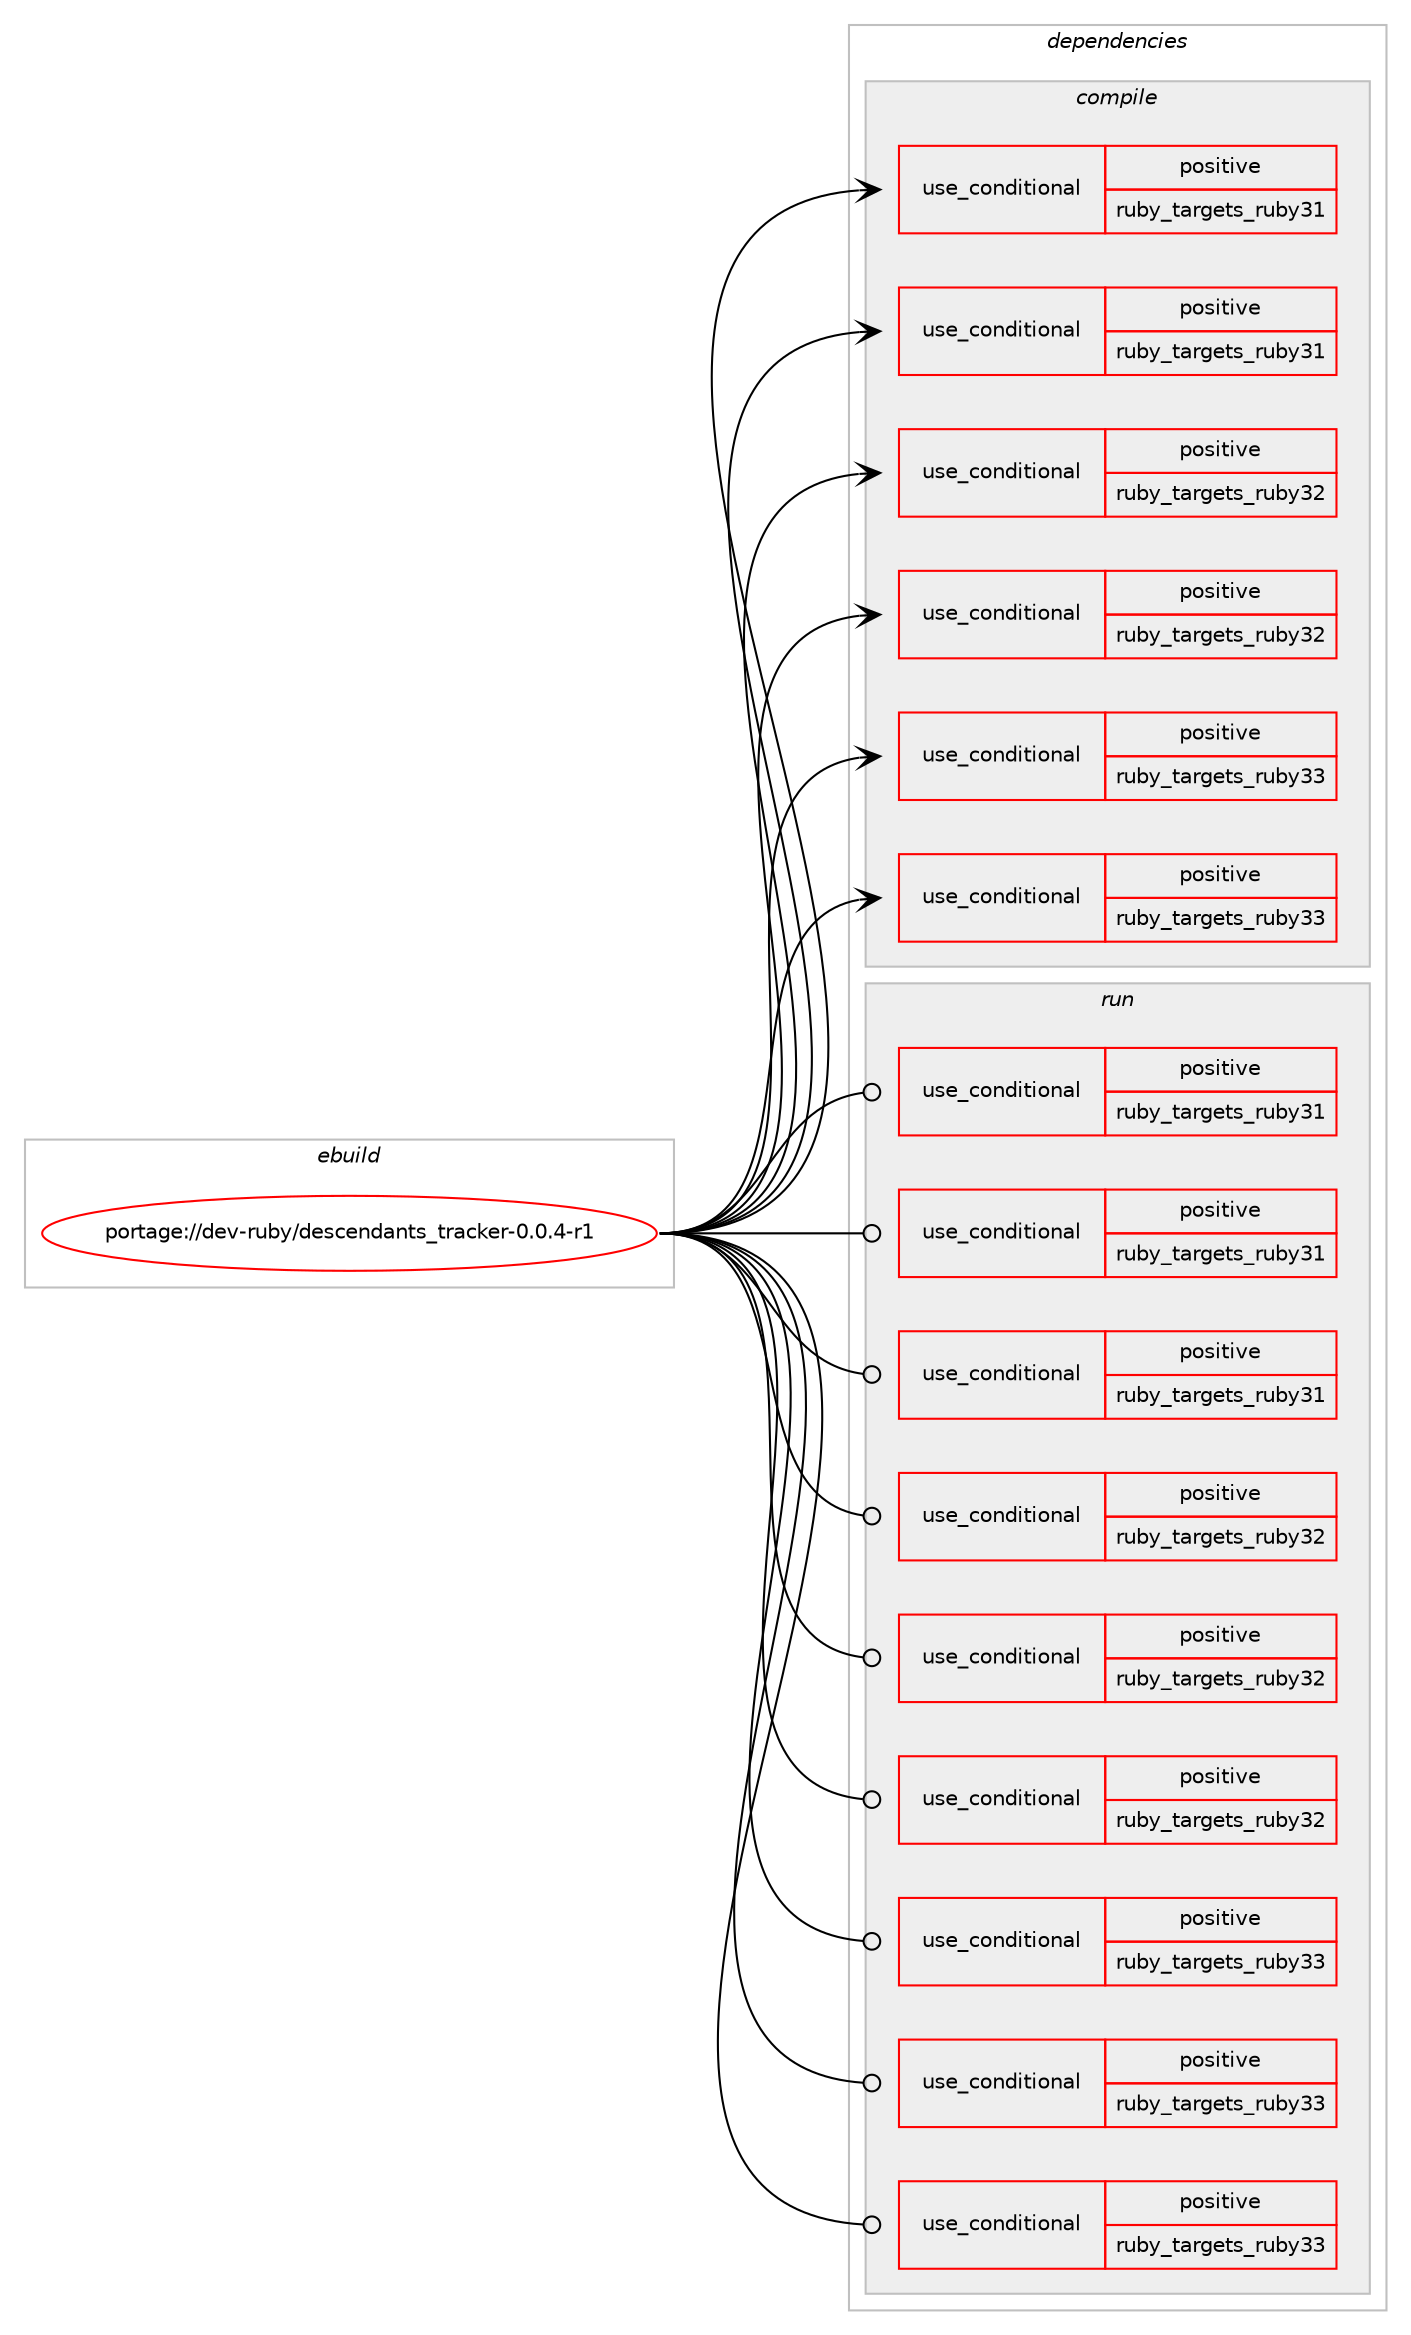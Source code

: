 digraph prolog {

# *************
# Graph options
# *************

newrank=true;
concentrate=true;
compound=true;
graph [rankdir=LR,fontname=Helvetica,fontsize=10,ranksep=1.5];#, ranksep=2.5, nodesep=0.2];
edge  [arrowhead=vee];
node  [fontname=Helvetica,fontsize=10];

# **********
# The ebuild
# **********

subgraph cluster_leftcol {
color=gray;
rank=same;
label=<<i>ebuild</i>>;
id [label="portage://dev-ruby/descendants_tracker-0.0.4-r1", color=red, width=4, href="../dev-ruby/descendants_tracker-0.0.4-r1.svg"];
}

# ****************
# The dependencies
# ****************

subgraph cluster_midcol {
color=gray;
label=<<i>dependencies</i>>;
subgraph cluster_compile {
fillcolor="#eeeeee";
style=filled;
label=<<i>compile</i>>;
subgraph cond45388 {
dependency92365 [label=<<TABLE BORDER="0" CELLBORDER="1" CELLSPACING="0" CELLPADDING="4"><TR><TD ROWSPAN="3" CELLPADDING="10">use_conditional</TD></TR><TR><TD>positive</TD></TR><TR><TD>ruby_targets_ruby31</TD></TR></TABLE>>, shape=none, color=red];
# *** BEGIN UNKNOWN DEPENDENCY TYPE (TODO) ***
# dependency92365 -> package_dependency(portage://dev-ruby/descendants_tracker-0.0.4-r1,install,no,dev-lang,ruby,none,[,,],[slot(3.1)],[])
# *** END UNKNOWN DEPENDENCY TYPE (TODO) ***

}
id:e -> dependency92365:w [weight=20,style="solid",arrowhead="vee"];
subgraph cond45389 {
dependency92366 [label=<<TABLE BORDER="0" CELLBORDER="1" CELLSPACING="0" CELLPADDING="4"><TR><TD ROWSPAN="3" CELLPADDING="10">use_conditional</TD></TR><TR><TD>positive</TD></TR><TR><TD>ruby_targets_ruby31</TD></TR></TABLE>>, shape=none, color=red];
# *** BEGIN UNKNOWN DEPENDENCY TYPE (TODO) ***
# dependency92366 -> package_dependency(portage://dev-ruby/descendants_tracker-0.0.4-r1,install,no,virtual,rubygems,none,[,,],[],[use(enable(ruby_targets_ruby31),negative)])
# *** END UNKNOWN DEPENDENCY TYPE (TODO) ***

}
id:e -> dependency92366:w [weight=20,style="solid",arrowhead="vee"];
subgraph cond45390 {
dependency92367 [label=<<TABLE BORDER="0" CELLBORDER="1" CELLSPACING="0" CELLPADDING="4"><TR><TD ROWSPAN="3" CELLPADDING="10">use_conditional</TD></TR><TR><TD>positive</TD></TR><TR><TD>ruby_targets_ruby32</TD></TR></TABLE>>, shape=none, color=red];
# *** BEGIN UNKNOWN DEPENDENCY TYPE (TODO) ***
# dependency92367 -> package_dependency(portage://dev-ruby/descendants_tracker-0.0.4-r1,install,no,dev-lang,ruby,none,[,,],[slot(3.2)],[])
# *** END UNKNOWN DEPENDENCY TYPE (TODO) ***

}
id:e -> dependency92367:w [weight=20,style="solid",arrowhead="vee"];
subgraph cond45391 {
dependency92368 [label=<<TABLE BORDER="0" CELLBORDER="1" CELLSPACING="0" CELLPADDING="4"><TR><TD ROWSPAN="3" CELLPADDING="10">use_conditional</TD></TR><TR><TD>positive</TD></TR><TR><TD>ruby_targets_ruby32</TD></TR></TABLE>>, shape=none, color=red];
# *** BEGIN UNKNOWN DEPENDENCY TYPE (TODO) ***
# dependency92368 -> package_dependency(portage://dev-ruby/descendants_tracker-0.0.4-r1,install,no,virtual,rubygems,none,[,,],[],[use(enable(ruby_targets_ruby32),negative)])
# *** END UNKNOWN DEPENDENCY TYPE (TODO) ***

}
id:e -> dependency92368:w [weight=20,style="solid",arrowhead="vee"];
subgraph cond45392 {
dependency92369 [label=<<TABLE BORDER="0" CELLBORDER="1" CELLSPACING="0" CELLPADDING="4"><TR><TD ROWSPAN="3" CELLPADDING="10">use_conditional</TD></TR><TR><TD>positive</TD></TR><TR><TD>ruby_targets_ruby33</TD></TR></TABLE>>, shape=none, color=red];
# *** BEGIN UNKNOWN DEPENDENCY TYPE (TODO) ***
# dependency92369 -> package_dependency(portage://dev-ruby/descendants_tracker-0.0.4-r1,install,no,dev-lang,ruby,none,[,,],[slot(3.3)],[])
# *** END UNKNOWN DEPENDENCY TYPE (TODO) ***

}
id:e -> dependency92369:w [weight=20,style="solid",arrowhead="vee"];
subgraph cond45393 {
dependency92370 [label=<<TABLE BORDER="0" CELLBORDER="1" CELLSPACING="0" CELLPADDING="4"><TR><TD ROWSPAN="3" CELLPADDING="10">use_conditional</TD></TR><TR><TD>positive</TD></TR><TR><TD>ruby_targets_ruby33</TD></TR></TABLE>>, shape=none, color=red];
# *** BEGIN UNKNOWN DEPENDENCY TYPE (TODO) ***
# dependency92370 -> package_dependency(portage://dev-ruby/descendants_tracker-0.0.4-r1,install,no,virtual,rubygems,none,[,,],[],[use(enable(ruby_targets_ruby33),negative)])
# *** END UNKNOWN DEPENDENCY TYPE (TODO) ***

}
id:e -> dependency92370:w [weight=20,style="solid",arrowhead="vee"];
}
subgraph cluster_compileandrun {
fillcolor="#eeeeee";
style=filled;
label=<<i>compile and run</i>>;
}
subgraph cluster_run {
fillcolor="#eeeeee";
style=filled;
label=<<i>run</i>>;
subgraph cond45394 {
dependency92371 [label=<<TABLE BORDER="0" CELLBORDER="1" CELLSPACING="0" CELLPADDING="4"><TR><TD ROWSPAN="3" CELLPADDING="10">use_conditional</TD></TR><TR><TD>positive</TD></TR><TR><TD>ruby_targets_ruby31</TD></TR></TABLE>>, shape=none, color=red];
# *** BEGIN UNKNOWN DEPENDENCY TYPE (TODO) ***
# dependency92371 -> package_dependency(portage://dev-ruby/descendants_tracker-0.0.4-r1,run,no,dev-lang,ruby,none,[,,],[slot(3.1)],[])
# *** END UNKNOWN DEPENDENCY TYPE (TODO) ***

}
id:e -> dependency92371:w [weight=20,style="solid",arrowhead="odot"];
subgraph cond45395 {
dependency92372 [label=<<TABLE BORDER="0" CELLBORDER="1" CELLSPACING="0" CELLPADDING="4"><TR><TD ROWSPAN="3" CELLPADDING="10">use_conditional</TD></TR><TR><TD>positive</TD></TR><TR><TD>ruby_targets_ruby31</TD></TR></TABLE>>, shape=none, color=red];
# *** BEGIN UNKNOWN DEPENDENCY TYPE (TODO) ***
# dependency92372 -> package_dependency(portage://dev-ruby/descendants_tracker-0.0.4-r1,run,no,dev-ruby,thread_safe,none,[,,],[],[use(enable(ruby_targets_ruby31),negative)])
# *** END UNKNOWN DEPENDENCY TYPE (TODO) ***

}
id:e -> dependency92372:w [weight=20,style="solid",arrowhead="odot"];
subgraph cond45396 {
dependency92373 [label=<<TABLE BORDER="0" CELLBORDER="1" CELLSPACING="0" CELLPADDING="4"><TR><TD ROWSPAN="3" CELLPADDING="10">use_conditional</TD></TR><TR><TD>positive</TD></TR><TR><TD>ruby_targets_ruby31</TD></TR></TABLE>>, shape=none, color=red];
# *** BEGIN UNKNOWN DEPENDENCY TYPE (TODO) ***
# dependency92373 -> package_dependency(portage://dev-ruby/descendants_tracker-0.0.4-r1,run,no,virtual,rubygems,none,[,,],[],[use(enable(ruby_targets_ruby31),negative)])
# *** END UNKNOWN DEPENDENCY TYPE (TODO) ***

}
id:e -> dependency92373:w [weight=20,style="solid",arrowhead="odot"];
subgraph cond45397 {
dependency92374 [label=<<TABLE BORDER="0" CELLBORDER="1" CELLSPACING="0" CELLPADDING="4"><TR><TD ROWSPAN="3" CELLPADDING="10">use_conditional</TD></TR><TR><TD>positive</TD></TR><TR><TD>ruby_targets_ruby32</TD></TR></TABLE>>, shape=none, color=red];
# *** BEGIN UNKNOWN DEPENDENCY TYPE (TODO) ***
# dependency92374 -> package_dependency(portage://dev-ruby/descendants_tracker-0.0.4-r1,run,no,dev-lang,ruby,none,[,,],[slot(3.2)],[])
# *** END UNKNOWN DEPENDENCY TYPE (TODO) ***

}
id:e -> dependency92374:w [weight=20,style="solid",arrowhead="odot"];
subgraph cond45398 {
dependency92375 [label=<<TABLE BORDER="0" CELLBORDER="1" CELLSPACING="0" CELLPADDING="4"><TR><TD ROWSPAN="3" CELLPADDING="10">use_conditional</TD></TR><TR><TD>positive</TD></TR><TR><TD>ruby_targets_ruby32</TD></TR></TABLE>>, shape=none, color=red];
# *** BEGIN UNKNOWN DEPENDENCY TYPE (TODO) ***
# dependency92375 -> package_dependency(portage://dev-ruby/descendants_tracker-0.0.4-r1,run,no,dev-ruby,thread_safe,none,[,,],[],[use(enable(ruby_targets_ruby32),negative)])
# *** END UNKNOWN DEPENDENCY TYPE (TODO) ***

}
id:e -> dependency92375:w [weight=20,style="solid",arrowhead="odot"];
subgraph cond45399 {
dependency92376 [label=<<TABLE BORDER="0" CELLBORDER="1" CELLSPACING="0" CELLPADDING="4"><TR><TD ROWSPAN="3" CELLPADDING="10">use_conditional</TD></TR><TR><TD>positive</TD></TR><TR><TD>ruby_targets_ruby32</TD></TR></TABLE>>, shape=none, color=red];
# *** BEGIN UNKNOWN DEPENDENCY TYPE (TODO) ***
# dependency92376 -> package_dependency(portage://dev-ruby/descendants_tracker-0.0.4-r1,run,no,virtual,rubygems,none,[,,],[],[use(enable(ruby_targets_ruby32),negative)])
# *** END UNKNOWN DEPENDENCY TYPE (TODO) ***

}
id:e -> dependency92376:w [weight=20,style="solid",arrowhead="odot"];
subgraph cond45400 {
dependency92377 [label=<<TABLE BORDER="0" CELLBORDER="1" CELLSPACING="0" CELLPADDING="4"><TR><TD ROWSPAN="3" CELLPADDING="10">use_conditional</TD></TR><TR><TD>positive</TD></TR><TR><TD>ruby_targets_ruby33</TD></TR></TABLE>>, shape=none, color=red];
# *** BEGIN UNKNOWN DEPENDENCY TYPE (TODO) ***
# dependency92377 -> package_dependency(portage://dev-ruby/descendants_tracker-0.0.4-r1,run,no,dev-lang,ruby,none,[,,],[slot(3.3)],[])
# *** END UNKNOWN DEPENDENCY TYPE (TODO) ***

}
id:e -> dependency92377:w [weight=20,style="solid",arrowhead="odot"];
subgraph cond45401 {
dependency92378 [label=<<TABLE BORDER="0" CELLBORDER="1" CELLSPACING="0" CELLPADDING="4"><TR><TD ROWSPAN="3" CELLPADDING="10">use_conditional</TD></TR><TR><TD>positive</TD></TR><TR><TD>ruby_targets_ruby33</TD></TR></TABLE>>, shape=none, color=red];
# *** BEGIN UNKNOWN DEPENDENCY TYPE (TODO) ***
# dependency92378 -> package_dependency(portage://dev-ruby/descendants_tracker-0.0.4-r1,run,no,dev-ruby,thread_safe,none,[,,],[],[use(enable(ruby_targets_ruby33),negative)])
# *** END UNKNOWN DEPENDENCY TYPE (TODO) ***

}
id:e -> dependency92378:w [weight=20,style="solid",arrowhead="odot"];
subgraph cond45402 {
dependency92379 [label=<<TABLE BORDER="0" CELLBORDER="1" CELLSPACING="0" CELLPADDING="4"><TR><TD ROWSPAN="3" CELLPADDING="10">use_conditional</TD></TR><TR><TD>positive</TD></TR><TR><TD>ruby_targets_ruby33</TD></TR></TABLE>>, shape=none, color=red];
# *** BEGIN UNKNOWN DEPENDENCY TYPE (TODO) ***
# dependency92379 -> package_dependency(portage://dev-ruby/descendants_tracker-0.0.4-r1,run,no,virtual,rubygems,none,[,,],[],[use(enable(ruby_targets_ruby33),negative)])
# *** END UNKNOWN DEPENDENCY TYPE (TODO) ***

}
id:e -> dependency92379:w [weight=20,style="solid",arrowhead="odot"];
}
}

# **************
# The candidates
# **************

subgraph cluster_choices {
rank=same;
color=gray;
label=<<i>candidates</i>>;

}

}
